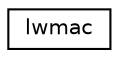 digraph "Graphical Class Hierarchy"
{
 // LATEX_PDF_SIZE
  edge [fontname="Helvetica",fontsize="10",labelfontname="Helvetica",labelfontsize="10"];
  node [fontname="Helvetica",fontsize="10",shape=record];
  rankdir="LR";
  Node0 [label="lwmac",height=0.2,width=0.4,color="black", fillcolor="white", style="filled",URL="$structlwmac.html",tooltip="LWMAC specific structure for storing internal states."];
}
